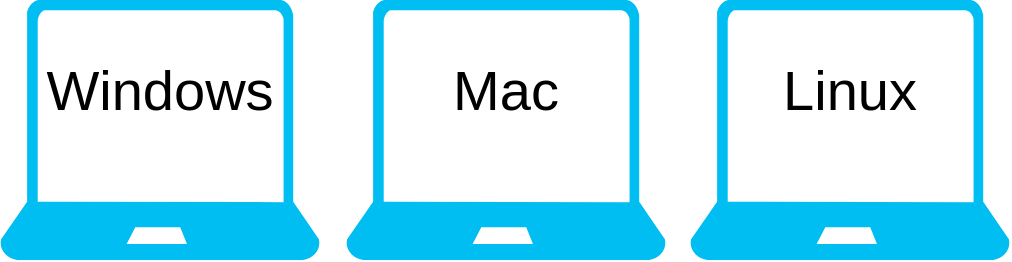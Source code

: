 <mxfile version="16.5.1" type="device"><diagram id="5j884lxDMfFlXlsfgPYd" name="Page-1"><mxGraphModel dx="1102" dy="865" grid="1" gridSize="10" guides="1" tooltips="1" connect="1" arrows="1" fold="1" page="1" pageScale="1" pageWidth="850" pageHeight="1100" math="0" shadow="0"><root><mxCell id="0"/><mxCell id="1" parent="0"/><mxCell id="Vl2vJm8E-_802Rq5v7CF-1" value="" style="verticalLabelPosition=bottom;html=1;verticalAlign=top;align=center;strokeColor=none;fillColor=#00BEF2;shape=mxgraph.azure.laptop;pointerEvents=1;" vertex="1" parent="1"><mxGeometry x="80" y="40" width="160" height="130" as="geometry"/></mxCell><mxCell id="Vl2vJm8E-_802Rq5v7CF-2" value="Windows" style="text;html=1;strokeColor=none;fillColor=none;align=center;verticalAlign=middle;whiteSpace=wrap;rounded=0;fontSize=28;" vertex="1" parent="1"><mxGeometry x="130" y="70" width="60" height="30" as="geometry"/></mxCell><mxCell id="Vl2vJm8E-_802Rq5v7CF-3" value="" style="verticalLabelPosition=bottom;html=1;verticalAlign=top;align=center;strokeColor=none;fillColor=#00BEF2;shape=mxgraph.azure.laptop;pointerEvents=1;" vertex="1" parent="1"><mxGeometry x="253" y="40" width="160" height="130" as="geometry"/></mxCell><mxCell id="Vl2vJm8E-_802Rq5v7CF-4" value="Mac" style="text;html=1;strokeColor=none;fillColor=none;align=center;verticalAlign=middle;whiteSpace=wrap;rounded=0;fontSize=28;" vertex="1" parent="1"><mxGeometry x="303" y="70" width="60" height="30" as="geometry"/></mxCell><mxCell id="Vl2vJm8E-_802Rq5v7CF-5" value="" style="verticalLabelPosition=bottom;html=1;verticalAlign=top;align=center;strokeColor=none;fillColor=#00BEF2;shape=mxgraph.azure.laptop;pointerEvents=1;" vertex="1" parent="1"><mxGeometry x="425" y="40" width="160" height="130" as="geometry"/></mxCell><mxCell id="Vl2vJm8E-_802Rq5v7CF-6" value="Linux" style="text;html=1;strokeColor=none;fillColor=none;align=center;verticalAlign=middle;whiteSpace=wrap;rounded=0;fontSize=28;" vertex="1" parent="1"><mxGeometry x="475" y="70" width="60" height="30" as="geometry"/></mxCell></root></mxGraphModel></diagram></mxfile>
